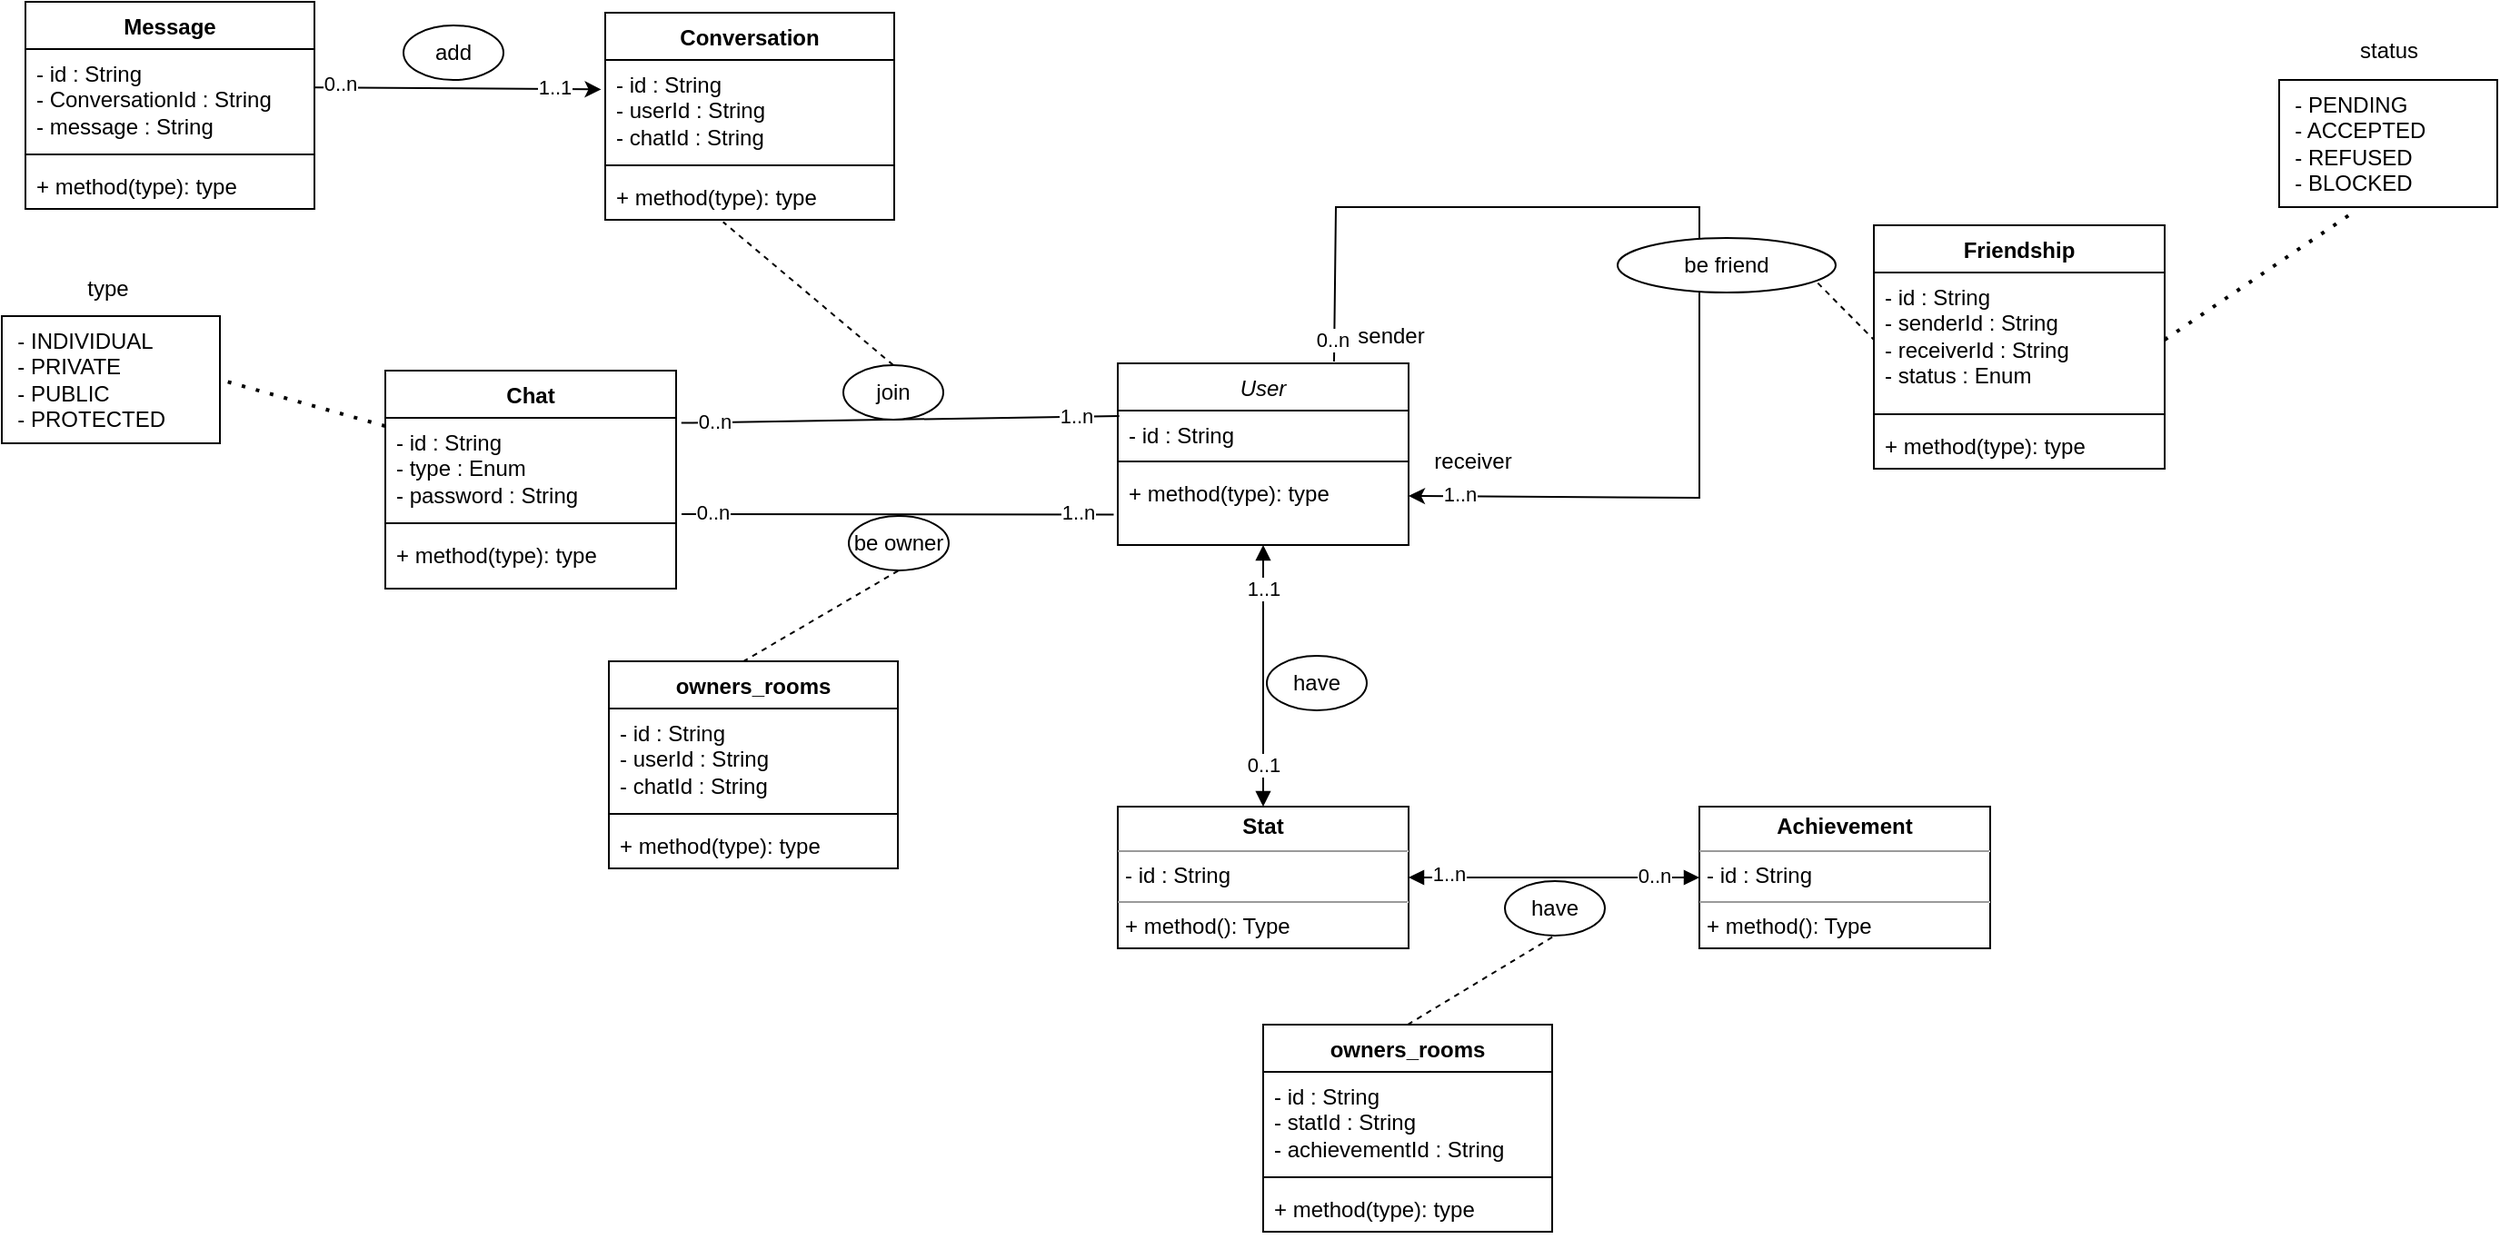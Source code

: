 <mxfile version="21.4.0" type="github">
  <diagram id="C5RBs43oDa-KdzZeNtuy" name="Page-1">
    <mxGraphModel dx="2863" dy="1160" grid="1" gridSize="10" guides="1" tooltips="1" connect="1" arrows="1" fold="1" page="1" pageScale="1" pageWidth="827" pageHeight="1169" math="0" shadow="0">
      <root>
        <mxCell id="WIyWlLk6GJQsqaUBKTNV-0" />
        <mxCell id="WIyWlLk6GJQsqaUBKTNV-1" parent="WIyWlLk6GJQsqaUBKTNV-0" />
        <mxCell id="zkfFHV4jXpPFQw0GAbJ--0" value="User" style="swimlane;fontStyle=2;align=center;verticalAlign=top;childLayout=stackLayout;horizontal=1;startSize=26;horizontalStack=0;resizeParent=1;resizeLast=0;collapsible=1;marginBottom=0;rounded=0;shadow=0;strokeWidth=1;" parent="WIyWlLk6GJQsqaUBKTNV-1" vertex="1">
          <mxGeometry x="320" y="516" width="160" height="100" as="geometry">
            <mxRectangle x="400" y="520" width="160" height="26" as="alternateBounds" />
          </mxGeometry>
        </mxCell>
        <mxCell id="zkfFHV4jXpPFQw0GAbJ--1" value="- id : String" style="text;align=left;verticalAlign=top;spacingLeft=4;spacingRight=4;overflow=hidden;rotatable=0;points=[[0,0.5],[1,0.5]];portConstraint=eastwest;" parent="zkfFHV4jXpPFQw0GAbJ--0" vertex="1">
          <mxGeometry y="26" width="160" height="24" as="geometry" />
        </mxCell>
        <mxCell id="zkfFHV4jXpPFQw0GAbJ--4" value="" style="line;html=1;strokeWidth=1;align=left;verticalAlign=middle;spacingTop=-1;spacingLeft=3;spacingRight=3;rotatable=0;labelPosition=right;points=[];portConstraint=eastwest;" parent="zkfFHV4jXpPFQw0GAbJ--0" vertex="1">
          <mxGeometry y="50" width="160" height="8" as="geometry" />
        </mxCell>
        <mxCell id="ZP9Y8yQ6oTrMv08s4SxV-12" value="" style="endArrow=classic;html=1;rounded=0;exitX=0.595;exitY=-0.006;exitDx=0;exitDy=0;exitPerimeter=0;entryX=1;entryY=0.5;entryDx=0;entryDy=0;" parent="zkfFHV4jXpPFQw0GAbJ--0" target="ZP9Y8yQ6oTrMv08s4SxV-41" edge="1">
          <mxGeometry width="50" height="50" relative="1" as="geometry">
            <mxPoint x="119" y="-0.96" as="sourcePoint" />
            <mxPoint x="199" y="80" as="targetPoint" />
            <Array as="points">
              <mxPoint x="120" y="-86" />
              <mxPoint x="320" y="-86" />
              <mxPoint x="320" y="74" />
            </Array>
          </mxGeometry>
        </mxCell>
        <mxCell id="ZP9Y8yQ6oTrMv08s4SxV-14" value="0..n" style="edgeLabel;html=1;align=center;verticalAlign=middle;resizable=0;points=[];" parent="ZP9Y8yQ6oTrMv08s4SxV-12" vertex="1" connectable="0">
          <mxGeometry x="-0.96" y="1" relative="1" as="geometry">
            <mxPoint as="offset" />
          </mxGeometry>
        </mxCell>
        <mxCell id="ZP9Y8yQ6oTrMv08s4SxV-15" value="1..n" style="edgeLabel;html=1;align=center;verticalAlign=middle;resizable=0;points=[];" parent="ZP9Y8yQ6oTrMv08s4SxV-12" vertex="1" connectable="0">
          <mxGeometry x="0.941" y="-1" relative="1" as="geometry">
            <mxPoint x="10" as="offset" />
          </mxGeometry>
        </mxCell>
        <mxCell id="ZP9Y8yQ6oTrMv08s4SxV-41" value="+ method(type): type" style="text;strokeColor=none;fillColor=none;align=left;verticalAlign=top;spacingLeft=4;spacingRight=4;overflow=hidden;rotatable=0;points=[[0,0.5],[1,0.5]];portConstraint=eastwest;whiteSpace=wrap;html=1;" parent="zkfFHV4jXpPFQw0GAbJ--0" vertex="1">
          <mxGeometry y="58" width="160" height="30" as="geometry" />
        </mxCell>
        <mxCell id="t-XptclObG062WxtiwhP-8" value="" style="endArrow=none;dashed=1;html=1;rounded=0;entryX=0;entryY=0.5;entryDx=0;entryDy=0;exitX=0.918;exitY=0.827;exitDx=0;exitDy=0;exitPerimeter=0;" parent="WIyWlLk6GJQsqaUBKTNV-1" source="t-XptclObG062WxtiwhP-11" target="ZP9Y8yQ6oTrMv08s4SxV-38" edge="1">
          <mxGeometry width="50" height="50" relative="1" as="geometry">
            <mxPoint x="720" y="500" as="sourcePoint" />
            <mxPoint x="800" y="460" as="targetPoint" />
          </mxGeometry>
        </mxCell>
        <mxCell id="t-XptclObG062WxtiwhP-11" value="be friend" style="ellipse;whiteSpace=wrap;html=1;" parent="WIyWlLk6GJQsqaUBKTNV-1" vertex="1">
          <mxGeometry x="595" y="447" width="120" height="30" as="geometry" />
        </mxCell>
        <mxCell id="t-XptclObG062WxtiwhP-16" value="&amp;nbsp; - PENDING&lt;br&gt;&amp;nbsp; - ACCEPTED&lt;br&gt;&amp;nbsp; - REFUSED&lt;br&gt;&amp;nbsp; - BLOCKED" style="whiteSpace=wrap;html=1;align=left;verticalAlign=top;" parent="WIyWlLk6GJQsqaUBKTNV-1" vertex="1">
          <mxGeometry x="959" y="360" width="120" height="70" as="geometry" />
        </mxCell>
        <mxCell id="t-XptclObG062WxtiwhP-18" value="" style="endArrow=none;dashed=1;html=1;dashPattern=1 3;strokeWidth=2;rounded=0;entryX=0.35;entryY=1.029;entryDx=0;entryDy=0;entryPerimeter=0;exitX=1;exitY=0.5;exitDx=0;exitDy=0;" parent="WIyWlLk6GJQsqaUBKTNV-1" source="ZP9Y8yQ6oTrMv08s4SxV-38" target="t-XptclObG062WxtiwhP-16" edge="1">
          <mxGeometry width="50" height="50" relative="1" as="geometry">
            <mxPoint x="961" y="449.75" as="sourcePoint" />
            <mxPoint x="1040" y="437" as="targetPoint" />
          </mxGeometry>
        </mxCell>
        <mxCell id="t-XptclObG062WxtiwhP-19" value="status" style="text;html=1;align=center;verticalAlign=middle;resizable=0;points=[];autosize=1;strokeColor=none;fillColor=none;" parent="WIyWlLk6GJQsqaUBKTNV-1" vertex="1">
          <mxGeometry x="989" y="329" width="60" height="30" as="geometry" />
        </mxCell>
        <mxCell id="ZP9Y8yQ6oTrMv08s4SxV-18" value="sender" style="text;html=1;align=center;verticalAlign=middle;resizable=0;points=[];autosize=1;strokeColor=none;fillColor=none;" parent="WIyWlLk6GJQsqaUBKTNV-1" vertex="1">
          <mxGeometry x="440" y="486" width="60" height="30" as="geometry" />
        </mxCell>
        <mxCell id="ZP9Y8yQ6oTrMv08s4SxV-19" value="receiver" style="text;html=1;align=center;verticalAlign=middle;resizable=0;points=[];autosize=1;strokeColor=none;fillColor=none;" parent="WIyWlLk6GJQsqaUBKTNV-1" vertex="1">
          <mxGeometry x="480" y="555" width="70" height="30" as="geometry" />
        </mxCell>
        <mxCell id="ZP9Y8yQ6oTrMv08s4SxV-37" value="Friendship" style="swimlane;fontStyle=1;align=center;verticalAlign=top;childLayout=stackLayout;horizontal=1;startSize=26;horizontalStack=0;resizeParent=1;resizeParentMax=0;resizeLast=0;collapsible=1;marginBottom=0;whiteSpace=wrap;html=1;" parent="WIyWlLk6GJQsqaUBKTNV-1" vertex="1">
          <mxGeometry x="736" y="440" width="160" height="134" as="geometry">
            <mxRectangle x="760" y="440" width="100" height="30" as="alternateBounds" />
          </mxGeometry>
        </mxCell>
        <mxCell id="ZP9Y8yQ6oTrMv08s4SxV-38" value="- id : String&lt;br&gt;- senderId : String&lt;br&gt;- receiverId : String&lt;br&gt;- status : Enum" style="text;strokeColor=none;fillColor=none;align=left;verticalAlign=top;spacingLeft=4;spacingRight=4;overflow=hidden;rotatable=0;points=[[0,0.5],[1,0.5]];portConstraint=eastwest;whiteSpace=wrap;html=1;" parent="ZP9Y8yQ6oTrMv08s4SxV-37" vertex="1">
          <mxGeometry y="26" width="160" height="74" as="geometry" />
        </mxCell>
        <mxCell id="ZP9Y8yQ6oTrMv08s4SxV-39" value="" style="line;strokeWidth=1;fillColor=none;align=left;verticalAlign=middle;spacingTop=-1;spacingLeft=3;spacingRight=3;rotatable=0;labelPosition=right;points=[];portConstraint=eastwest;strokeColor=inherit;" parent="ZP9Y8yQ6oTrMv08s4SxV-37" vertex="1">
          <mxGeometry y="100" width="160" height="8" as="geometry" />
        </mxCell>
        <mxCell id="ZP9Y8yQ6oTrMv08s4SxV-40" value="+ method(type): type" style="text;strokeColor=none;fillColor=none;align=left;verticalAlign=top;spacingLeft=4;spacingRight=4;overflow=hidden;rotatable=0;points=[[0,0.5],[1,0.5]];portConstraint=eastwest;whiteSpace=wrap;html=1;" parent="ZP9Y8yQ6oTrMv08s4SxV-37" vertex="1">
          <mxGeometry y="108" width="160" height="26" as="geometry" />
        </mxCell>
        <mxCell id="ZP9Y8yQ6oTrMv08s4SxV-42" value="Chat" style="swimlane;fontStyle=1;align=center;verticalAlign=top;childLayout=stackLayout;horizontal=1;startSize=26;horizontalStack=0;resizeParent=1;resizeParentMax=0;resizeLast=0;collapsible=1;marginBottom=0;whiteSpace=wrap;html=1;" parent="WIyWlLk6GJQsqaUBKTNV-1" vertex="1">
          <mxGeometry x="-83" y="520" width="160" height="120" as="geometry">
            <mxRectangle x="39" y="529" width="70" height="30" as="alternateBounds" />
          </mxGeometry>
        </mxCell>
        <mxCell id="ZP9Y8yQ6oTrMv08s4SxV-43" value="- id : String&lt;br&gt;- type : Enum&lt;br&gt;- password : String" style="text;strokeColor=none;fillColor=none;align=left;verticalAlign=top;spacingLeft=4;spacingRight=4;overflow=hidden;rotatable=0;points=[[0,0.5],[1,0.5]];portConstraint=eastwest;whiteSpace=wrap;html=1;" parent="ZP9Y8yQ6oTrMv08s4SxV-42" vertex="1">
          <mxGeometry y="26" width="160" height="54" as="geometry" />
        </mxCell>
        <mxCell id="ZP9Y8yQ6oTrMv08s4SxV-44" value="" style="line;strokeWidth=1;fillColor=none;align=left;verticalAlign=middle;spacingTop=-1;spacingLeft=3;spacingRight=3;rotatable=0;labelPosition=right;points=[];portConstraint=eastwest;strokeColor=inherit;" parent="ZP9Y8yQ6oTrMv08s4SxV-42" vertex="1">
          <mxGeometry y="80" width="160" height="8" as="geometry" />
        </mxCell>
        <mxCell id="ZP9Y8yQ6oTrMv08s4SxV-45" value="+ method(type): type" style="text;strokeColor=none;fillColor=none;align=left;verticalAlign=top;spacingLeft=4;spacingRight=4;overflow=hidden;rotatable=0;points=[[0,0.5],[1,0.5]];portConstraint=eastwest;whiteSpace=wrap;html=1;" parent="ZP9Y8yQ6oTrMv08s4SxV-42" vertex="1">
          <mxGeometry y="88" width="160" height="32" as="geometry" />
        </mxCell>
        <mxCell id="ZP9Y8yQ6oTrMv08s4SxV-46" value="Message" style="swimlane;fontStyle=1;align=center;verticalAlign=top;childLayout=stackLayout;horizontal=1;startSize=26;horizontalStack=0;resizeParent=1;resizeParentMax=0;resizeLast=0;collapsible=1;marginBottom=0;whiteSpace=wrap;html=1;" parent="WIyWlLk6GJQsqaUBKTNV-1" vertex="1">
          <mxGeometry x="-281" y="317" width="159" height="114" as="geometry">
            <mxRectangle x="-159" y="322" width="90" height="30" as="alternateBounds" />
          </mxGeometry>
        </mxCell>
        <mxCell id="ZP9Y8yQ6oTrMv08s4SxV-47" value="- id : String&lt;br&gt;- ConversationId : String&lt;br&gt;- message : String&lt;br&gt;" style="text;strokeColor=none;fillColor=none;align=left;verticalAlign=top;spacingLeft=4;spacingRight=4;overflow=hidden;rotatable=0;points=[[0,0.5],[1,0.5]];portConstraint=eastwest;whiteSpace=wrap;html=1;" parent="ZP9Y8yQ6oTrMv08s4SxV-46" vertex="1">
          <mxGeometry y="26" width="159" height="54" as="geometry" />
        </mxCell>
        <mxCell id="ZP9Y8yQ6oTrMv08s4SxV-48" value="" style="line;strokeWidth=1;fillColor=none;align=left;verticalAlign=middle;spacingTop=-1;spacingLeft=3;spacingRight=3;rotatable=0;labelPosition=right;points=[];portConstraint=eastwest;strokeColor=inherit;" parent="ZP9Y8yQ6oTrMv08s4SxV-46" vertex="1">
          <mxGeometry y="80" width="159" height="8" as="geometry" />
        </mxCell>
        <mxCell id="ZP9Y8yQ6oTrMv08s4SxV-49" value="+ method(type): type" style="text;strokeColor=none;fillColor=none;align=left;verticalAlign=top;spacingLeft=4;spacingRight=4;overflow=hidden;rotatable=0;points=[[0,0.5],[1,0.5]];portConstraint=eastwest;whiteSpace=wrap;html=1;" parent="ZP9Y8yQ6oTrMv08s4SxV-46" vertex="1">
          <mxGeometry y="88" width="159" height="26" as="geometry" />
        </mxCell>
        <mxCell id="ZP9Y8yQ6oTrMv08s4SxV-54" value="" style="endArrow=none;html=1;rounded=0;entryX=0.005;entryY=0.124;entryDx=0;entryDy=0;exitX=1.018;exitY=0.052;exitDx=0;exitDy=0;exitPerimeter=0;entryPerimeter=0;" parent="WIyWlLk6GJQsqaUBKTNV-1" source="ZP9Y8yQ6oTrMv08s4SxV-43" target="zkfFHV4jXpPFQw0GAbJ--1" edge="1">
          <mxGeometry width="50" height="50" relative="1" as="geometry">
            <mxPoint x="200" y="568" as="sourcePoint" />
            <mxPoint x="350" y="580" as="targetPoint" />
          </mxGeometry>
        </mxCell>
        <mxCell id="ZP9Y8yQ6oTrMv08s4SxV-55" value="1..n" style="edgeLabel;html=1;align=center;verticalAlign=middle;resizable=0;points=[];" parent="ZP9Y8yQ6oTrMv08s4SxV-54" vertex="1" connectable="0">
          <mxGeometry x="0.824" relative="1" as="geometry">
            <mxPoint x="-3" y="-1" as="offset" />
          </mxGeometry>
        </mxCell>
        <mxCell id="ZP9Y8yQ6oTrMv08s4SxV-56" value="0..n" style="edgeLabel;html=1;align=center;verticalAlign=middle;resizable=0;points=[];" parent="ZP9Y8yQ6oTrMv08s4SxV-54" vertex="1" connectable="0">
          <mxGeometry x="-0.883" y="2" relative="1" as="geometry">
            <mxPoint x="4" y="1" as="offset" />
          </mxGeometry>
        </mxCell>
        <mxCell id="ZP9Y8yQ6oTrMv08s4SxV-57" value="join" style="ellipse;whiteSpace=wrap;html=1;" parent="WIyWlLk6GJQsqaUBKTNV-1" vertex="1">
          <mxGeometry x="169" y="517" width="55" height="30" as="geometry" />
        </mxCell>
        <mxCell id="ZP9Y8yQ6oTrMv08s4SxV-58" value="" style="endArrow=none;dashed=1;html=1;rounded=0;entryX=0.408;entryY=1.046;entryDx=0;entryDy=0;entryPerimeter=0;exitX=0.5;exitY=0;exitDx=0;exitDy=0;" parent="WIyWlLk6GJQsqaUBKTNV-1" source="ZP9Y8yQ6oTrMv08s4SxV-57" target="ZP9Y8yQ6oTrMv08s4SxV-62" edge="1">
          <mxGeometry width="50" height="50" relative="1" as="geometry">
            <mxPoint x="145.5" y="480" as="sourcePoint" />
            <mxPoint x="243.977" y="434.988" as="targetPoint" />
          </mxGeometry>
        </mxCell>
        <mxCell id="ZP9Y8yQ6oTrMv08s4SxV-59" value="Conversation" style="swimlane;fontStyle=1;align=center;verticalAlign=top;childLayout=stackLayout;horizontal=1;startSize=26;horizontalStack=0;resizeParent=1;resizeParentMax=0;resizeLast=0;collapsible=1;marginBottom=0;whiteSpace=wrap;html=1;" parent="WIyWlLk6GJQsqaUBKTNV-1" vertex="1">
          <mxGeometry x="38" y="323" width="159" height="114" as="geometry">
            <mxRectangle x="199" y="327" width="120" height="30" as="alternateBounds" />
          </mxGeometry>
        </mxCell>
        <mxCell id="ZP9Y8yQ6oTrMv08s4SxV-60" value="- id : String&lt;br&gt;- userId : String&lt;br&gt;- chatId : String" style="text;strokeColor=none;fillColor=none;align=left;verticalAlign=top;spacingLeft=4;spacingRight=4;overflow=hidden;rotatable=0;points=[[0,0.5],[1,0.5]];portConstraint=eastwest;whiteSpace=wrap;html=1;" parent="ZP9Y8yQ6oTrMv08s4SxV-59" vertex="1">
          <mxGeometry y="26" width="159" height="54" as="geometry" />
        </mxCell>
        <mxCell id="ZP9Y8yQ6oTrMv08s4SxV-61" value="" style="line;strokeWidth=1;fillColor=none;align=left;verticalAlign=middle;spacingTop=-1;spacingLeft=3;spacingRight=3;rotatable=0;labelPosition=right;points=[];portConstraint=eastwest;strokeColor=inherit;" parent="ZP9Y8yQ6oTrMv08s4SxV-59" vertex="1">
          <mxGeometry y="80" width="159" height="8" as="geometry" />
        </mxCell>
        <mxCell id="ZP9Y8yQ6oTrMv08s4SxV-62" value="+ method(type): type" style="text;strokeColor=none;fillColor=none;align=left;verticalAlign=top;spacingLeft=4;spacingRight=4;overflow=hidden;rotatable=0;points=[[0,0.5],[1,0.5]];portConstraint=eastwest;whiteSpace=wrap;html=1;" parent="ZP9Y8yQ6oTrMv08s4SxV-59" vertex="1">
          <mxGeometry y="88" width="159" height="26" as="geometry" />
        </mxCell>
        <mxCell id="ZP9Y8yQ6oTrMv08s4SxV-63" value="" style="endArrow=classic;html=1;rounded=0;exitX=1;exitY=0.391;exitDx=0;exitDy=0;exitPerimeter=0;entryX=-0.014;entryY=0.3;entryDx=0;entryDy=0;entryPerimeter=0;" parent="WIyWlLk6GJQsqaUBKTNV-1" source="ZP9Y8yQ6oTrMv08s4SxV-47" target="ZP9Y8yQ6oTrMv08s4SxV-60" edge="1">
          <mxGeometry width="50" height="50" relative="1" as="geometry">
            <mxPoint x="179" y="626" as="sourcePoint" />
            <mxPoint x="9" y="386" as="targetPoint" />
          </mxGeometry>
        </mxCell>
        <mxCell id="ZP9Y8yQ6oTrMv08s4SxV-65" value="0..n" style="edgeLabel;html=1;align=center;verticalAlign=middle;resizable=0;points=[];" parent="ZP9Y8yQ6oTrMv08s4SxV-63" vertex="1" connectable="0">
          <mxGeometry x="-0.849" y="1" relative="1" as="geometry">
            <mxPoint x="2" y="-1" as="offset" />
          </mxGeometry>
        </mxCell>
        <mxCell id="ZP9Y8yQ6oTrMv08s4SxV-66" value="1..1" style="edgeLabel;html=1;align=center;verticalAlign=middle;resizable=0;points=[];" parent="ZP9Y8yQ6oTrMv08s4SxV-63" vertex="1" connectable="0">
          <mxGeometry x="0.688" y="-1" relative="1" as="geometry">
            <mxPoint x="-1" y="-2" as="offset" />
          </mxGeometry>
        </mxCell>
        <mxCell id="ZP9Y8yQ6oTrMv08s4SxV-67" value="add" style="ellipse;whiteSpace=wrap;html=1;" parent="WIyWlLk6GJQsqaUBKTNV-1" vertex="1">
          <mxGeometry x="-73" y="330" width="55" height="30" as="geometry" />
        </mxCell>
        <mxCell id="ZP9Y8yQ6oTrMv08s4SxV-68" value="&amp;nbsp; - INDIVIDUAL&lt;br&gt;&amp;nbsp; - PRIVATE&lt;br&gt;&amp;nbsp; - PUBLIC&lt;br&gt;&amp;nbsp; - PROTECTED" style="whiteSpace=wrap;html=1;align=left;verticalAlign=top;" parent="WIyWlLk6GJQsqaUBKTNV-1" vertex="1">
          <mxGeometry x="-294" y="490" width="120" height="70" as="geometry" />
        </mxCell>
        <mxCell id="ZP9Y8yQ6oTrMv08s4SxV-69" value="" style="endArrow=none;dashed=1;html=1;dashPattern=1 3;strokeWidth=2;rounded=0;entryX=1;entryY=0.5;entryDx=0;entryDy=0;" parent="WIyWlLk6GJQsqaUBKTNV-1" source="ZP9Y8yQ6oTrMv08s4SxV-43" target="ZP9Y8yQ6oTrMv08s4SxV-68" edge="1">
          <mxGeometry width="50" height="50" relative="1" as="geometry">
            <mxPoint x="37" y="577" as="sourcePoint" />
            <mxPoint x="-168" y="600" as="targetPoint" />
          </mxGeometry>
        </mxCell>
        <mxCell id="ZP9Y8yQ6oTrMv08s4SxV-70" value="type" style="text;html=1;align=center;verticalAlign=middle;resizable=0;points=[];autosize=1;strokeColor=none;fillColor=none;" parent="WIyWlLk6GJQsqaUBKTNV-1" vertex="1">
          <mxGeometry x="-261.5" y="460" width="50" height="30" as="geometry" />
        </mxCell>
        <mxCell id="PzTGeayCeZhxkBTZ9bHz-4" value="" style="endArrow=none;dashed=1;html=1;rounded=0;exitX=0.464;exitY=0.002;exitDx=0;exitDy=0;exitPerimeter=0;entryX=0.5;entryY=1;entryDx=0;entryDy=0;" parent="WIyWlLk6GJQsqaUBKTNV-1" source="PzTGeayCeZhxkBTZ9bHz-5" target="PzTGeayCeZhxkBTZ9bHz-9" edge="1">
          <mxGeometry width="50" height="50" relative="1" as="geometry">
            <mxPoint x="280" y="720" as="sourcePoint" />
            <mxPoint x="300" y="600" as="targetPoint" />
          </mxGeometry>
        </mxCell>
        <mxCell id="PzTGeayCeZhxkBTZ9bHz-5" value="owners_rooms" style="swimlane;fontStyle=1;align=center;verticalAlign=top;childLayout=stackLayout;horizontal=1;startSize=26;horizontalStack=0;resizeParent=1;resizeParentMax=0;resizeLast=0;collapsible=1;marginBottom=0;whiteSpace=wrap;html=1;" parent="WIyWlLk6GJQsqaUBKTNV-1" vertex="1">
          <mxGeometry x="40" y="680" width="159" height="114" as="geometry">
            <mxRectangle x="199" y="327" width="120" height="30" as="alternateBounds" />
          </mxGeometry>
        </mxCell>
        <mxCell id="PzTGeayCeZhxkBTZ9bHz-6" value="- id : String&lt;br&gt;- userId : String&lt;br&gt;- chatId : String" style="text;strokeColor=none;fillColor=none;align=left;verticalAlign=top;spacingLeft=4;spacingRight=4;overflow=hidden;rotatable=0;points=[[0,0.5],[1,0.5]];portConstraint=eastwest;whiteSpace=wrap;html=1;" parent="PzTGeayCeZhxkBTZ9bHz-5" vertex="1">
          <mxGeometry y="26" width="159" height="54" as="geometry" />
        </mxCell>
        <mxCell id="PzTGeayCeZhxkBTZ9bHz-7" value="" style="line;strokeWidth=1;fillColor=none;align=left;verticalAlign=middle;spacingTop=-1;spacingLeft=3;spacingRight=3;rotatable=0;labelPosition=right;points=[];portConstraint=eastwest;strokeColor=inherit;" parent="PzTGeayCeZhxkBTZ9bHz-5" vertex="1">
          <mxGeometry y="80" width="159" height="8" as="geometry" />
        </mxCell>
        <mxCell id="PzTGeayCeZhxkBTZ9bHz-8" value="+ method(type): type" style="text;strokeColor=none;fillColor=none;align=left;verticalAlign=top;spacingLeft=4;spacingRight=4;overflow=hidden;rotatable=0;points=[[0,0.5],[1,0.5]];portConstraint=eastwest;whiteSpace=wrap;html=1;" parent="PzTGeayCeZhxkBTZ9bHz-5" vertex="1">
          <mxGeometry y="88" width="159" height="26" as="geometry" />
        </mxCell>
        <mxCell id="PzTGeayCeZhxkBTZ9bHz-9" value="be owner" style="ellipse;whiteSpace=wrap;html=1;" parent="WIyWlLk6GJQsqaUBKTNV-1" vertex="1">
          <mxGeometry x="172" y="600" width="55" height="30" as="geometry" />
        </mxCell>
        <mxCell id="fXD0ZLrGMLsOHsutMgOB-0" value="" style="endArrow=none;html=1;edgeStyle=orthogonalEdgeStyle;rounded=0;entryX=-0.014;entryY=0.773;entryDx=0;entryDy=0;entryPerimeter=0;" parent="WIyWlLk6GJQsqaUBKTNV-1" edge="1">
          <mxGeometry relative="1" as="geometry">
            <mxPoint x="80" y="599" as="sourcePoint" />
            <mxPoint x="317.76" y="599.19" as="targetPoint" />
            <Array as="points">
              <mxPoint x="80" y="599" />
            </Array>
          </mxGeometry>
        </mxCell>
        <mxCell id="fXD0ZLrGMLsOHsutMgOB-3" value="0..n" style="edgeLabel;html=1;align=center;verticalAlign=middle;resizable=0;points=[];" parent="fXD0ZLrGMLsOHsutMgOB-0" vertex="1" connectable="0">
          <mxGeometry x="-0.918" relative="1" as="geometry">
            <mxPoint x="7" y="-1" as="offset" />
          </mxGeometry>
        </mxCell>
        <mxCell id="fXD0ZLrGMLsOHsutMgOB-4" value="1..n" style="edgeLabel;html=1;align=center;verticalAlign=middle;resizable=0;points=[];" parent="fXD0ZLrGMLsOHsutMgOB-0" vertex="1" connectable="0">
          <mxGeometry x="0.833" relative="1" as="geometry">
            <mxPoint y="-1" as="offset" />
          </mxGeometry>
        </mxCell>
        <mxCell id="fXD0ZLrGMLsOHsutMgOB-6" value="&lt;p style=&quot;margin:0px;margin-top:4px;text-align:center;&quot;&gt;&lt;b&gt;Stat&lt;/b&gt;&lt;/p&gt;&lt;hr size=&quot;1&quot;&gt;&lt;p style=&quot;margin:0px;margin-left:4px;&quot;&gt;- id : String&lt;/p&gt;&lt;hr size=&quot;1&quot;&gt;&lt;p style=&quot;margin:0px;margin-left:4px;&quot;&gt;+ method(): Type&lt;/p&gt;" style="verticalAlign=top;align=left;overflow=fill;fontSize=12;fontFamily=Helvetica;html=1;whiteSpace=wrap;" parent="WIyWlLk6GJQsqaUBKTNV-1" vertex="1">
          <mxGeometry x="320" y="760" width="160" height="78" as="geometry" />
        </mxCell>
        <mxCell id="fXD0ZLrGMLsOHsutMgOB-7" value="" style="endArrow=block;startArrow=block;endFill=1;startFill=1;html=1;rounded=0;entryX=0.5;entryY=1;entryDx=0;entryDy=0;exitX=0.5;exitY=0;exitDx=0;exitDy=0;" parent="WIyWlLk6GJQsqaUBKTNV-1" source="fXD0ZLrGMLsOHsutMgOB-6" target="zkfFHV4jXpPFQw0GAbJ--0" edge="1">
          <mxGeometry width="160" relative="1" as="geometry">
            <mxPoint x="340" y="750" as="sourcePoint" />
            <mxPoint x="500" y="750" as="targetPoint" />
          </mxGeometry>
        </mxCell>
        <mxCell id="fXD0ZLrGMLsOHsutMgOB-8" value="1..1" style="edgeLabel;html=1;align=center;verticalAlign=middle;resizable=0;points=[];" parent="fXD0ZLrGMLsOHsutMgOB-7" vertex="1" connectable="0">
          <mxGeometry x="0.689" relative="1" as="geometry">
            <mxPoint y="1" as="offset" />
          </mxGeometry>
        </mxCell>
        <mxCell id="fXD0ZLrGMLsOHsutMgOB-9" value="0..1" style="edgeLabel;html=1;align=center;verticalAlign=middle;resizable=0;points=[];" parent="fXD0ZLrGMLsOHsutMgOB-7" vertex="1" connectable="0">
          <mxGeometry x="-0.728" relative="1" as="geometry">
            <mxPoint y="-4" as="offset" />
          </mxGeometry>
        </mxCell>
        <mxCell id="fXD0ZLrGMLsOHsutMgOB-10" value="have" style="ellipse;whiteSpace=wrap;html=1;" parent="WIyWlLk6GJQsqaUBKTNV-1" vertex="1">
          <mxGeometry x="402" y="677" width="55" height="30" as="geometry" />
        </mxCell>
        <mxCell id="cSd56_UXpaNaqpnOmuZ3-0" value="&lt;p style=&quot;margin:0px;margin-top:4px;text-align:center;&quot;&gt;&lt;b&gt;Achievement&lt;/b&gt;&lt;/p&gt;&lt;hr size=&quot;1&quot;&gt;&lt;p style=&quot;margin:0px;margin-left:4px;&quot;&gt;- id : String&lt;/p&gt;&lt;hr size=&quot;1&quot;&gt;&lt;p style=&quot;margin:0px;margin-left:4px;&quot;&gt;+ method(): Type&lt;/p&gt;" style="verticalAlign=top;align=left;overflow=fill;fontSize=12;fontFamily=Helvetica;html=1;whiteSpace=wrap;" vertex="1" parent="WIyWlLk6GJQsqaUBKTNV-1">
          <mxGeometry x="640" y="760" width="160" height="78" as="geometry" />
        </mxCell>
        <mxCell id="cSd56_UXpaNaqpnOmuZ3-1" value="" style="endArrow=block;startArrow=block;endFill=1;startFill=1;html=1;rounded=0;entryX=0;entryY=0.5;entryDx=0;entryDy=0;exitX=1;exitY=0.5;exitDx=0;exitDy=0;" edge="1" parent="WIyWlLk6GJQsqaUBKTNV-1" source="fXD0ZLrGMLsOHsutMgOB-6" target="cSd56_UXpaNaqpnOmuZ3-0">
          <mxGeometry width="160" relative="1" as="geometry">
            <mxPoint x="540" y="770" as="sourcePoint" />
            <mxPoint x="540" y="626" as="targetPoint" />
          </mxGeometry>
        </mxCell>
        <mxCell id="cSd56_UXpaNaqpnOmuZ3-2" value="0..n" style="edgeLabel;html=1;align=center;verticalAlign=middle;resizable=0;points=[];" vertex="1" connectable="0" parent="cSd56_UXpaNaqpnOmuZ3-1">
          <mxGeometry x="0.689" relative="1" as="geometry">
            <mxPoint y="-1" as="offset" />
          </mxGeometry>
        </mxCell>
        <mxCell id="cSd56_UXpaNaqpnOmuZ3-3" value="1..n" style="edgeLabel;html=1;align=center;verticalAlign=middle;resizable=0;points=[];" vertex="1" connectable="0" parent="cSd56_UXpaNaqpnOmuZ3-1">
          <mxGeometry x="-0.728" relative="1" as="geometry">
            <mxPoint y="-2" as="offset" />
          </mxGeometry>
        </mxCell>
        <mxCell id="cSd56_UXpaNaqpnOmuZ3-4" value="have" style="ellipse;whiteSpace=wrap;html=1;" vertex="1" parent="WIyWlLk6GJQsqaUBKTNV-1">
          <mxGeometry x="533" y="801" width="55" height="30" as="geometry" />
        </mxCell>
        <mxCell id="cSd56_UXpaNaqpnOmuZ3-5" value="" style="endArrow=none;dashed=1;html=1;rounded=0;exitX=0.5;exitY=0;exitDx=0;exitDy=0;entryX=0.5;entryY=1;entryDx=0;entryDy=0;" edge="1" parent="WIyWlLk6GJQsqaUBKTNV-1" source="cSd56_UXpaNaqpnOmuZ3-6" target="cSd56_UXpaNaqpnOmuZ3-4">
          <mxGeometry width="50" height="50" relative="1" as="geometry">
            <mxPoint x="434" y="905" as="sourcePoint" />
            <mxPoint x="520" y="855" as="targetPoint" />
          </mxGeometry>
        </mxCell>
        <mxCell id="cSd56_UXpaNaqpnOmuZ3-6" value="owners_rooms" style="swimlane;fontStyle=1;align=center;verticalAlign=top;childLayout=stackLayout;horizontal=1;startSize=26;horizontalStack=0;resizeParent=1;resizeParentMax=0;resizeLast=0;collapsible=1;marginBottom=0;whiteSpace=wrap;html=1;" vertex="1" parent="WIyWlLk6GJQsqaUBKTNV-1">
          <mxGeometry x="400" y="880" width="159" height="114" as="geometry">
            <mxRectangle x="199" y="327" width="120" height="30" as="alternateBounds" />
          </mxGeometry>
        </mxCell>
        <mxCell id="cSd56_UXpaNaqpnOmuZ3-7" value="- id : String&lt;br&gt;- statId : String&lt;br&gt;- achievementId : String" style="text;strokeColor=none;fillColor=none;align=left;verticalAlign=top;spacingLeft=4;spacingRight=4;overflow=hidden;rotatable=0;points=[[0,0.5],[1,0.5]];portConstraint=eastwest;whiteSpace=wrap;html=1;" vertex="1" parent="cSd56_UXpaNaqpnOmuZ3-6">
          <mxGeometry y="26" width="159" height="54" as="geometry" />
        </mxCell>
        <mxCell id="cSd56_UXpaNaqpnOmuZ3-8" value="" style="line;strokeWidth=1;fillColor=none;align=left;verticalAlign=middle;spacingTop=-1;spacingLeft=3;spacingRight=3;rotatable=0;labelPosition=right;points=[];portConstraint=eastwest;strokeColor=inherit;" vertex="1" parent="cSd56_UXpaNaqpnOmuZ3-6">
          <mxGeometry y="80" width="159" height="8" as="geometry" />
        </mxCell>
        <mxCell id="cSd56_UXpaNaqpnOmuZ3-9" value="+ method(type): type" style="text;strokeColor=none;fillColor=none;align=left;verticalAlign=top;spacingLeft=4;spacingRight=4;overflow=hidden;rotatable=0;points=[[0,0.5],[1,0.5]];portConstraint=eastwest;whiteSpace=wrap;html=1;" vertex="1" parent="cSd56_UXpaNaqpnOmuZ3-6">
          <mxGeometry y="88" width="159" height="26" as="geometry" />
        </mxCell>
      </root>
    </mxGraphModel>
  </diagram>
</mxfile>